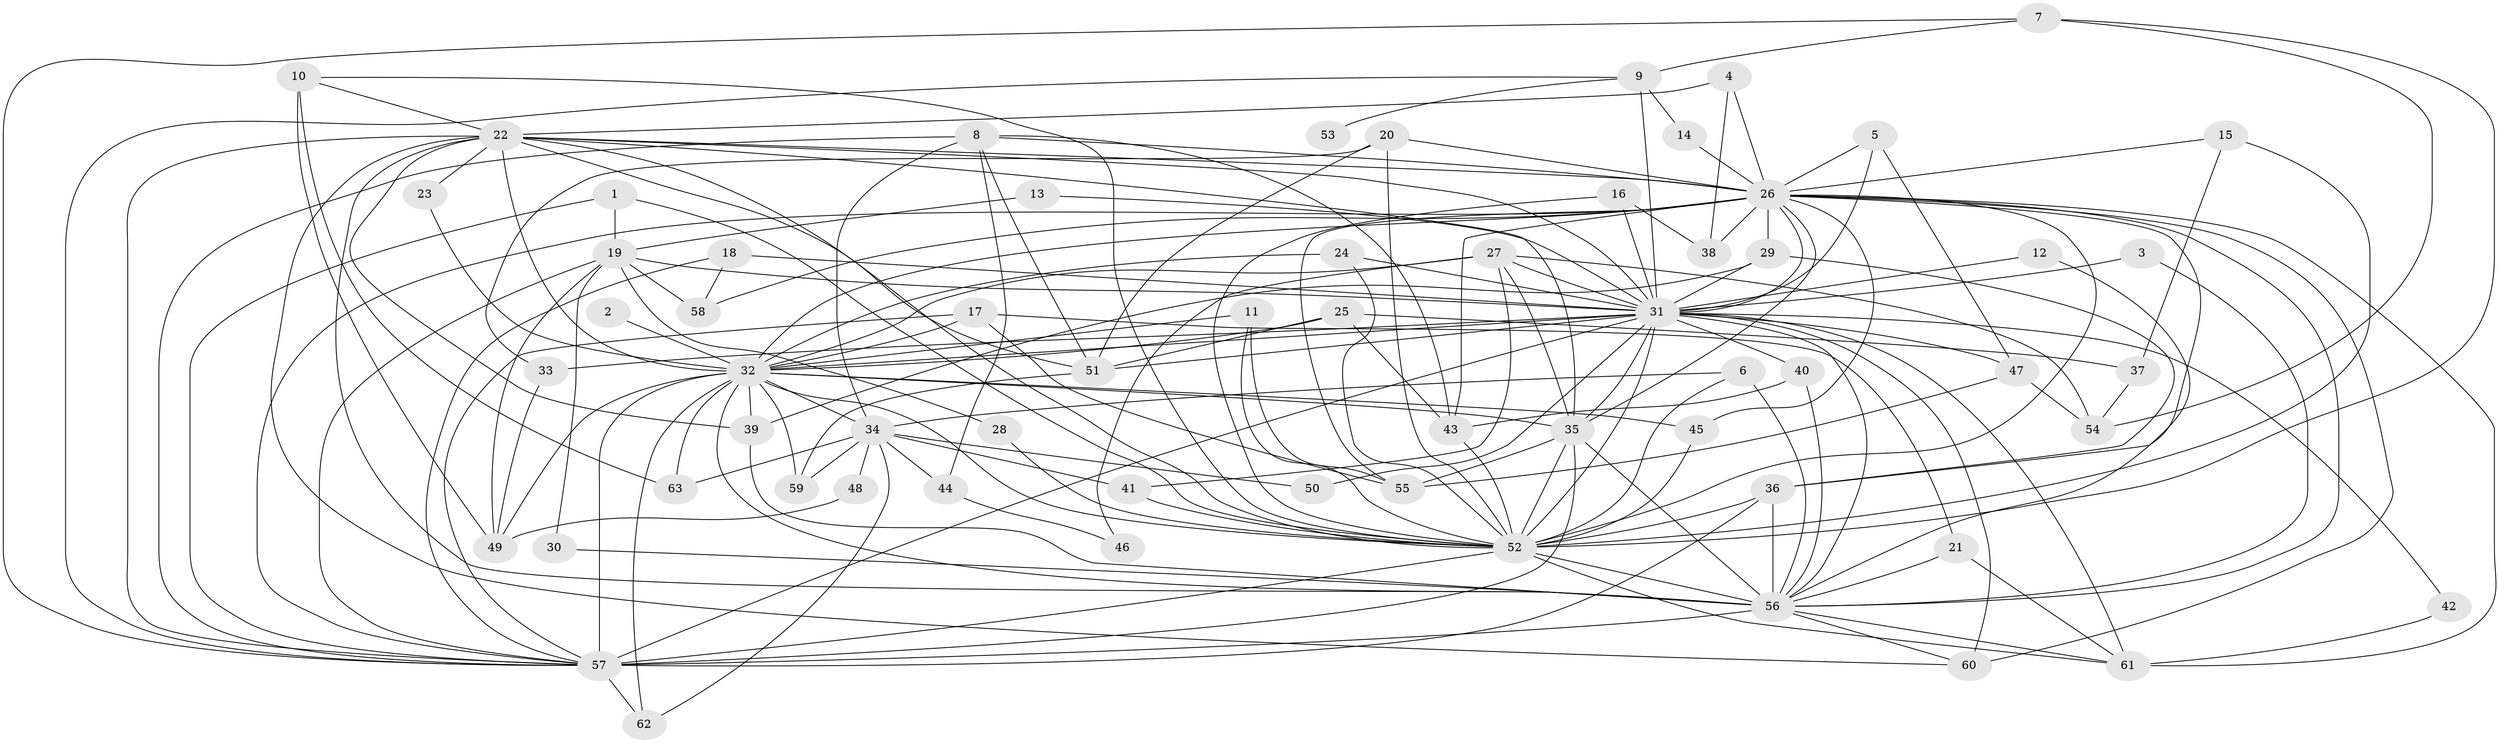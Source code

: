 // original degree distribution, {16: 0.007936507936507936, 35: 0.007936507936507936, 30: 0.007936507936507936, 22: 0.007936507936507936, 17: 0.015873015873015872, 24: 0.007936507936507936, 15: 0.007936507936507936, 27: 0.007936507936507936, 18: 0.007936507936507936, 3: 0.19047619047619047, 7: 0.007936507936507936, 2: 0.5317460317460317, 4: 0.10317460317460317, 6: 0.023809523809523808, 11: 0.007936507936507936, 5: 0.047619047619047616, 9: 0.007936507936507936}
// Generated by graph-tools (version 1.1) at 2025/36/03/04/25 23:36:24]
// undirected, 63 vertices, 170 edges
graph export_dot {
  node [color=gray90,style=filled];
  1;
  2;
  3;
  4;
  5;
  6;
  7;
  8;
  9;
  10;
  11;
  12;
  13;
  14;
  15;
  16;
  17;
  18;
  19;
  20;
  21;
  22;
  23;
  24;
  25;
  26;
  27;
  28;
  29;
  30;
  31;
  32;
  33;
  34;
  35;
  36;
  37;
  38;
  39;
  40;
  41;
  42;
  43;
  44;
  45;
  46;
  47;
  48;
  49;
  50;
  51;
  52;
  53;
  54;
  55;
  56;
  57;
  58;
  59;
  60;
  61;
  62;
  63;
  1 -- 19 [weight=1.0];
  1 -- 52 [weight=1.0];
  1 -- 57 [weight=1.0];
  2 -- 32 [weight=1.0];
  3 -- 31 [weight=1.0];
  3 -- 56 [weight=1.0];
  4 -- 22 [weight=1.0];
  4 -- 26 [weight=1.0];
  4 -- 38 [weight=1.0];
  5 -- 26 [weight=1.0];
  5 -- 31 [weight=1.0];
  5 -- 47 [weight=1.0];
  6 -- 34 [weight=1.0];
  6 -- 52 [weight=1.0];
  6 -- 56 [weight=1.0];
  7 -- 9 [weight=1.0];
  7 -- 52 [weight=1.0];
  7 -- 54 [weight=1.0];
  7 -- 57 [weight=1.0];
  8 -- 26 [weight=1.0];
  8 -- 34 [weight=1.0];
  8 -- 43 [weight=1.0];
  8 -- 44 [weight=1.0];
  8 -- 51 [weight=1.0];
  8 -- 57 [weight=1.0];
  9 -- 14 [weight=1.0];
  9 -- 31 [weight=1.0];
  9 -- 53 [weight=1.0];
  9 -- 57 [weight=1.0];
  10 -- 22 [weight=1.0];
  10 -- 49 [weight=1.0];
  10 -- 52 [weight=1.0];
  10 -- 63 [weight=1.0];
  11 -- 32 [weight=1.0];
  11 -- 52 [weight=1.0];
  11 -- 55 [weight=1.0];
  12 -- 31 [weight=1.0];
  12 -- 56 [weight=1.0];
  13 -- 19 [weight=1.0];
  13 -- 31 [weight=1.0];
  14 -- 26 [weight=1.0];
  15 -- 26 [weight=1.0];
  15 -- 37 [weight=1.0];
  15 -- 52 [weight=1.0];
  16 -- 31 [weight=1.0];
  16 -- 38 [weight=1.0];
  16 -- 52 [weight=1.0];
  17 -- 21 [weight=1.0];
  17 -- 32 [weight=1.0];
  17 -- 55 [weight=1.0];
  17 -- 57 [weight=1.0];
  18 -- 31 [weight=2.0];
  18 -- 57 [weight=1.0];
  18 -- 58 [weight=1.0];
  19 -- 28 [weight=1.0];
  19 -- 30 [weight=1.0];
  19 -- 31 [weight=1.0];
  19 -- 49 [weight=1.0];
  19 -- 57 [weight=2.0];
  19 -- 58 [weight=1.0];
  20 -- 26 [weight=1.0];
  20 -- 33 [weight=1.0];
  20 -- 51 [weight=1.0];
  20 -- 52 [weight=1.0];
  21 -- 56 [weight=1.0];
  21 -- 61 [weight=1.0];
  22 -- 23 [weight=1.0];
  22 -- 26 [weight=2.0];
  22 -- 31 [weight=1.0];
  22 -- 32 [weight=1.0];
  22 -- 35 [weight=1.0];
  22 -- 39 [weight=1.0];
  22 -- 51 [weight=1.0];
  22 -- 52 [weight=2.0];
  22 -- 56 [weight=1.0];
  22 -- 57 [weight=3.0];
  22 -- 60 [weight=1.0];
  23 -- 32 [weight=1.0];
  24 -- 31 [weight=1.0];
  24 -- 32 [weight=1.0];
  24 -- 52 [weight=2.0];
  25 -- 32 [weight=1.0];
  25 -- 37 [weight=1.0];
  25 -- 43 [weight=1.0];
  25 -- 51 [weight=1.0];
  26 -- 29 [weight=1.0];
  26 -- 31 [weight=2.0];
  26 -- 32 [weight=2.0];
  26 -- 35 [weight=2.0];
  26 -- 36 [weight=1.0];
  26 -- 38 [weight=1.0];
  26 -- 43 [weight=1.0];
  26 -- 45 [weight=1.0];
  26 -- 52 [weight=2.0];
  26 -- 55 [weight=3.0];
  26 -- 56 [weight=1.0];
  26 -- 57 [weight=2.0];
  26 -- 58 [weight=1.0];
  26 -- 60 [weight=1.0];
  26 -- 61 [weight=1.0];
  27 -- 31 [weight=1.0];
  27 -- 32 [weight=1.0];
  27 -- 35 [weight=1.0];
  27 -- 41 [weight=1.0];
  27 -- 46 [weight=1.0];
  27 -- 54 [weight=1.0];
  28 -- 52 [weight=1.0];
  29 -- 31 [weight=1.0];
  29 -- 36 [weight=1.0];
  29 -- 39 [weight=1.0];
  30 -- 56 [weight=1.0];
  31 -- 32 [weight=1.0];
  31 -- 33 [weight=2.0];
  31 -- 35 [weight=1.0];
  31 -- 40 [weight=1.0];
  31 -- 42 [weight=1.0];
  31 -- 47 [weight=1.0];
  31 -- 50 [weight=1.0];
  31 -- 51 [weight=1.0];
  31 -- 52 [weight=3.0];
  31 -- 56 [weight=2.0];
  31 -- 57 [weight=3.0];
  31 -- 60 [weight=1.0];
  31 -- 61 [weight=1.0];
  32 -- 34 [weight=1.0];
  32 -- 35 [weight=1.0];
  32 -- 39 [weight=1.0];
  32 -- 45 [weight=1.0];
  32 -- 49 [weight=1.0];
  32 -- 52 [weight=2.0];
  32 -- 56 [weight=1.0];
  32 -- 57 [weight=4.0];
  32 -- 59 [weight=1.0];
  32 -- 62 [weight=1.0];
  32 -- 63 [weight=1.0];
  33 -- 49 [weight=1.0];
  34 -- 41 [weight=1.0];
  34 -- 44 [weight=2.0];
  34 -- 48 [weight=1.0];
  34 -- 50 [weight=1.0];
  34 -- 59 [weight=1.0];
  34 -- 62 [weight=1.0];
  34 -- 63 [weight=1.0];
  35 -- 52 [weight=4.0];
  35 -- 55 [weight=2.0];
  35 -- 56 [weight=1.0];
  35 -- 57 [weight=3.0];
  36 -- 52 [weight=1.0];
  36 -- 56 [weight=2.0];
  36 -- 57 [weight=1.0];
  37 -- 54 [weight=1.0];
  39 -- 56 [weight=1.0];
  40 -- 43 [weight=1.0];
  40 -- 56 [weight=1.0];
  41 -- 52 [weight=1.0];
  42 -- 61 [weight=1.0];
  43 -- 52 [weight=1.0];
  44 -- 46 [weight=2.0];
  45 -- 52 [weight=1.0];
  47 -- 54 [weight=1.0];
  47 -- 55 [weight=1.0];
  48 -- 49 [weight=1.0];
  51 -- 59 [weight=1.0];
  52 -- 56 [weight=3.0];
  52 -- 57 [weight=4.0];
  52 -- 61 [weight=1.0];
  56 -- 57 [weight=2.0];
  56 -- 60 [weight=1.0];
  56 -- 61 [weight=1.0];
  57 -- 62 [weight=1.0];
}
